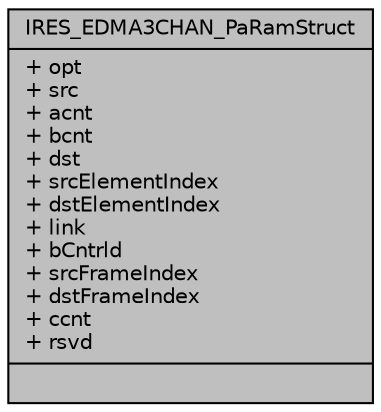 digraph "IRES_EDMA3CHAN_PaRamStruct"
{
  edge [fontname="Helvetica",fontsize="10",labelfontname="Helvetica",labelfontsize="10"];
  node [fontname="Helvetica",fontsize="10",shape=record];
  Node1 [label="{IRES_EDMA3CHAN_PaRamStruct\n|+ opt\l+ src\l+ acnt\l+ bcnt\l+ dst\l+ srcElementIndex\l+ dstElementIndex\l+ link\l+ bCntrld\l+ srcFrameIndex\l+ dstFrameIndex\l+ ccnt\l+ rsvd\l|}",height=0.2,width=0.4,color="black", fillcolor="grey75", style="filled", fontcolor="black"];
}
